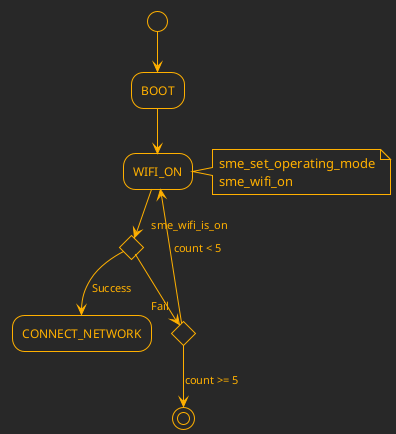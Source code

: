 @startuml Iris Radio State Driver
' Diagram for actions taken by Radio State Driver (and its states):

!theme crt-amber
(*) --> "BOOT"
"BOOT" --> "WIFI_ON"

note right: sme_set_operating_mode\nsme_wifi_on

if "sme_wifi_is_on" then
  -->[Success] "CONNECT_NETWORK"
else
     if "Fail" then
         -->[count < 5] "WIFI_ON"
     else
         -->[count >= 5] (*)
     endif
endif
@enduml